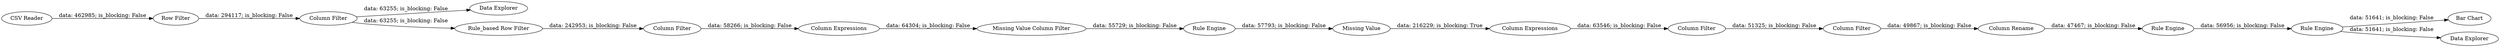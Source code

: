 digraph {
	"4169657798071662977_17" [label="Column Expressions"]
	"4169657798071662977_1" [label="CSV Reader"]
	"4169657798071662977_22" [label="Data Explorer"]
	"4169657798071662977_12" [label="Missing Value Column Filter"]
	"4169657798071662977_18" [label="Column Filter"]
	"4169657798071662977_24" [label="Bar Chart"]
	"4169657798071662977_16" [label="Missing Value"]
	"4169657798071662977_4" [label="Data Explorer"]
	"4169657798071662977_6" [label="Column Expressions"]
	"4169657798071662977_2" [label="Row Filter"]
	"4169657798071662977_23" [label="Rule Engine"]
	"4169657798071662977_26" [label="Rule_based Row Filter"]
	"4169657798071662977_19" [label="Column Filter"]
	"4169657798071662977_3" [label="Column Filter"]
	"4169657798071662977_27" [label="Column Filter"]
	"4169657798071662977_20" [label="Column Rename"]
	"4169657798071662977_15" [label="Rule Engine"]
	"4169657798071662977_21" [label="Rule Engine"]
	"4169657798071662977_17" -> "4169657798071662977_18" [label="data: 63546; is_blocking: False"]
	"4169657798071662977_12" -> "4169657798071662977_15" [label="data: 55729; is_blocking: False"]
	"4169657798071662977_18" -> "4169657798071662977_19" [label="data: 51325; is_blocking: False"]
	"4169657798071662977_3" -> "4169657798071662977_22" [label="data: 63255; is_blocking: False"]
	"4169657798071662977_6" -> "4169657798071662977_12" [label="data: 64304; is_blocking: False"]
	"4169657798071662977_27" -> "4169657798071662977_6" [label="data: 58266; is_blocking: False"]
	"4169657798071662977_23" -> "4169657798071662977_4" [label="data: 51641; is_blocking: False"]
	"4169657798071662977_1" -> "4169657798071662977_2" [label="data: 462985; is_blocking: False"]
	"4169657798071662977_16" -> "4169657798071662977_17" [label="data: 216229; is_blocking: True"]
	"4169657798071662977_3" -> "4169657798071662977_26" [label="data: 63255; is_blocking: False"]
	"4169657798071662977_20" -> "4169657798071662977_21" [label="data: 47467; is_blocking: False"]
	"4169657798071662977_2" -> "4169657798071662977_3" [label="data: 294117; is_blocking: False"]
	"4169657798071662977_15" -> "4169657798071662977_16" [label="data: 57793; is_blocking: False"]
	"4169657798071662977_23" -> "4169657798071662977_24" [label="data: 51641; is_blocking: False"]
	"4169657798071662977_19" -> "4169657798071662977_20" [label="data: 49867; is_blocking: False"]
	"4169657798071662977_26" -> "4169657798071662977_27" [label="data: 242953; is_blocking: False"]
	"4169657798071662977_21" -> "4169657798071662977_23" [label="data: 56956; is_blocking: False"]
	rankdir=LR
}
